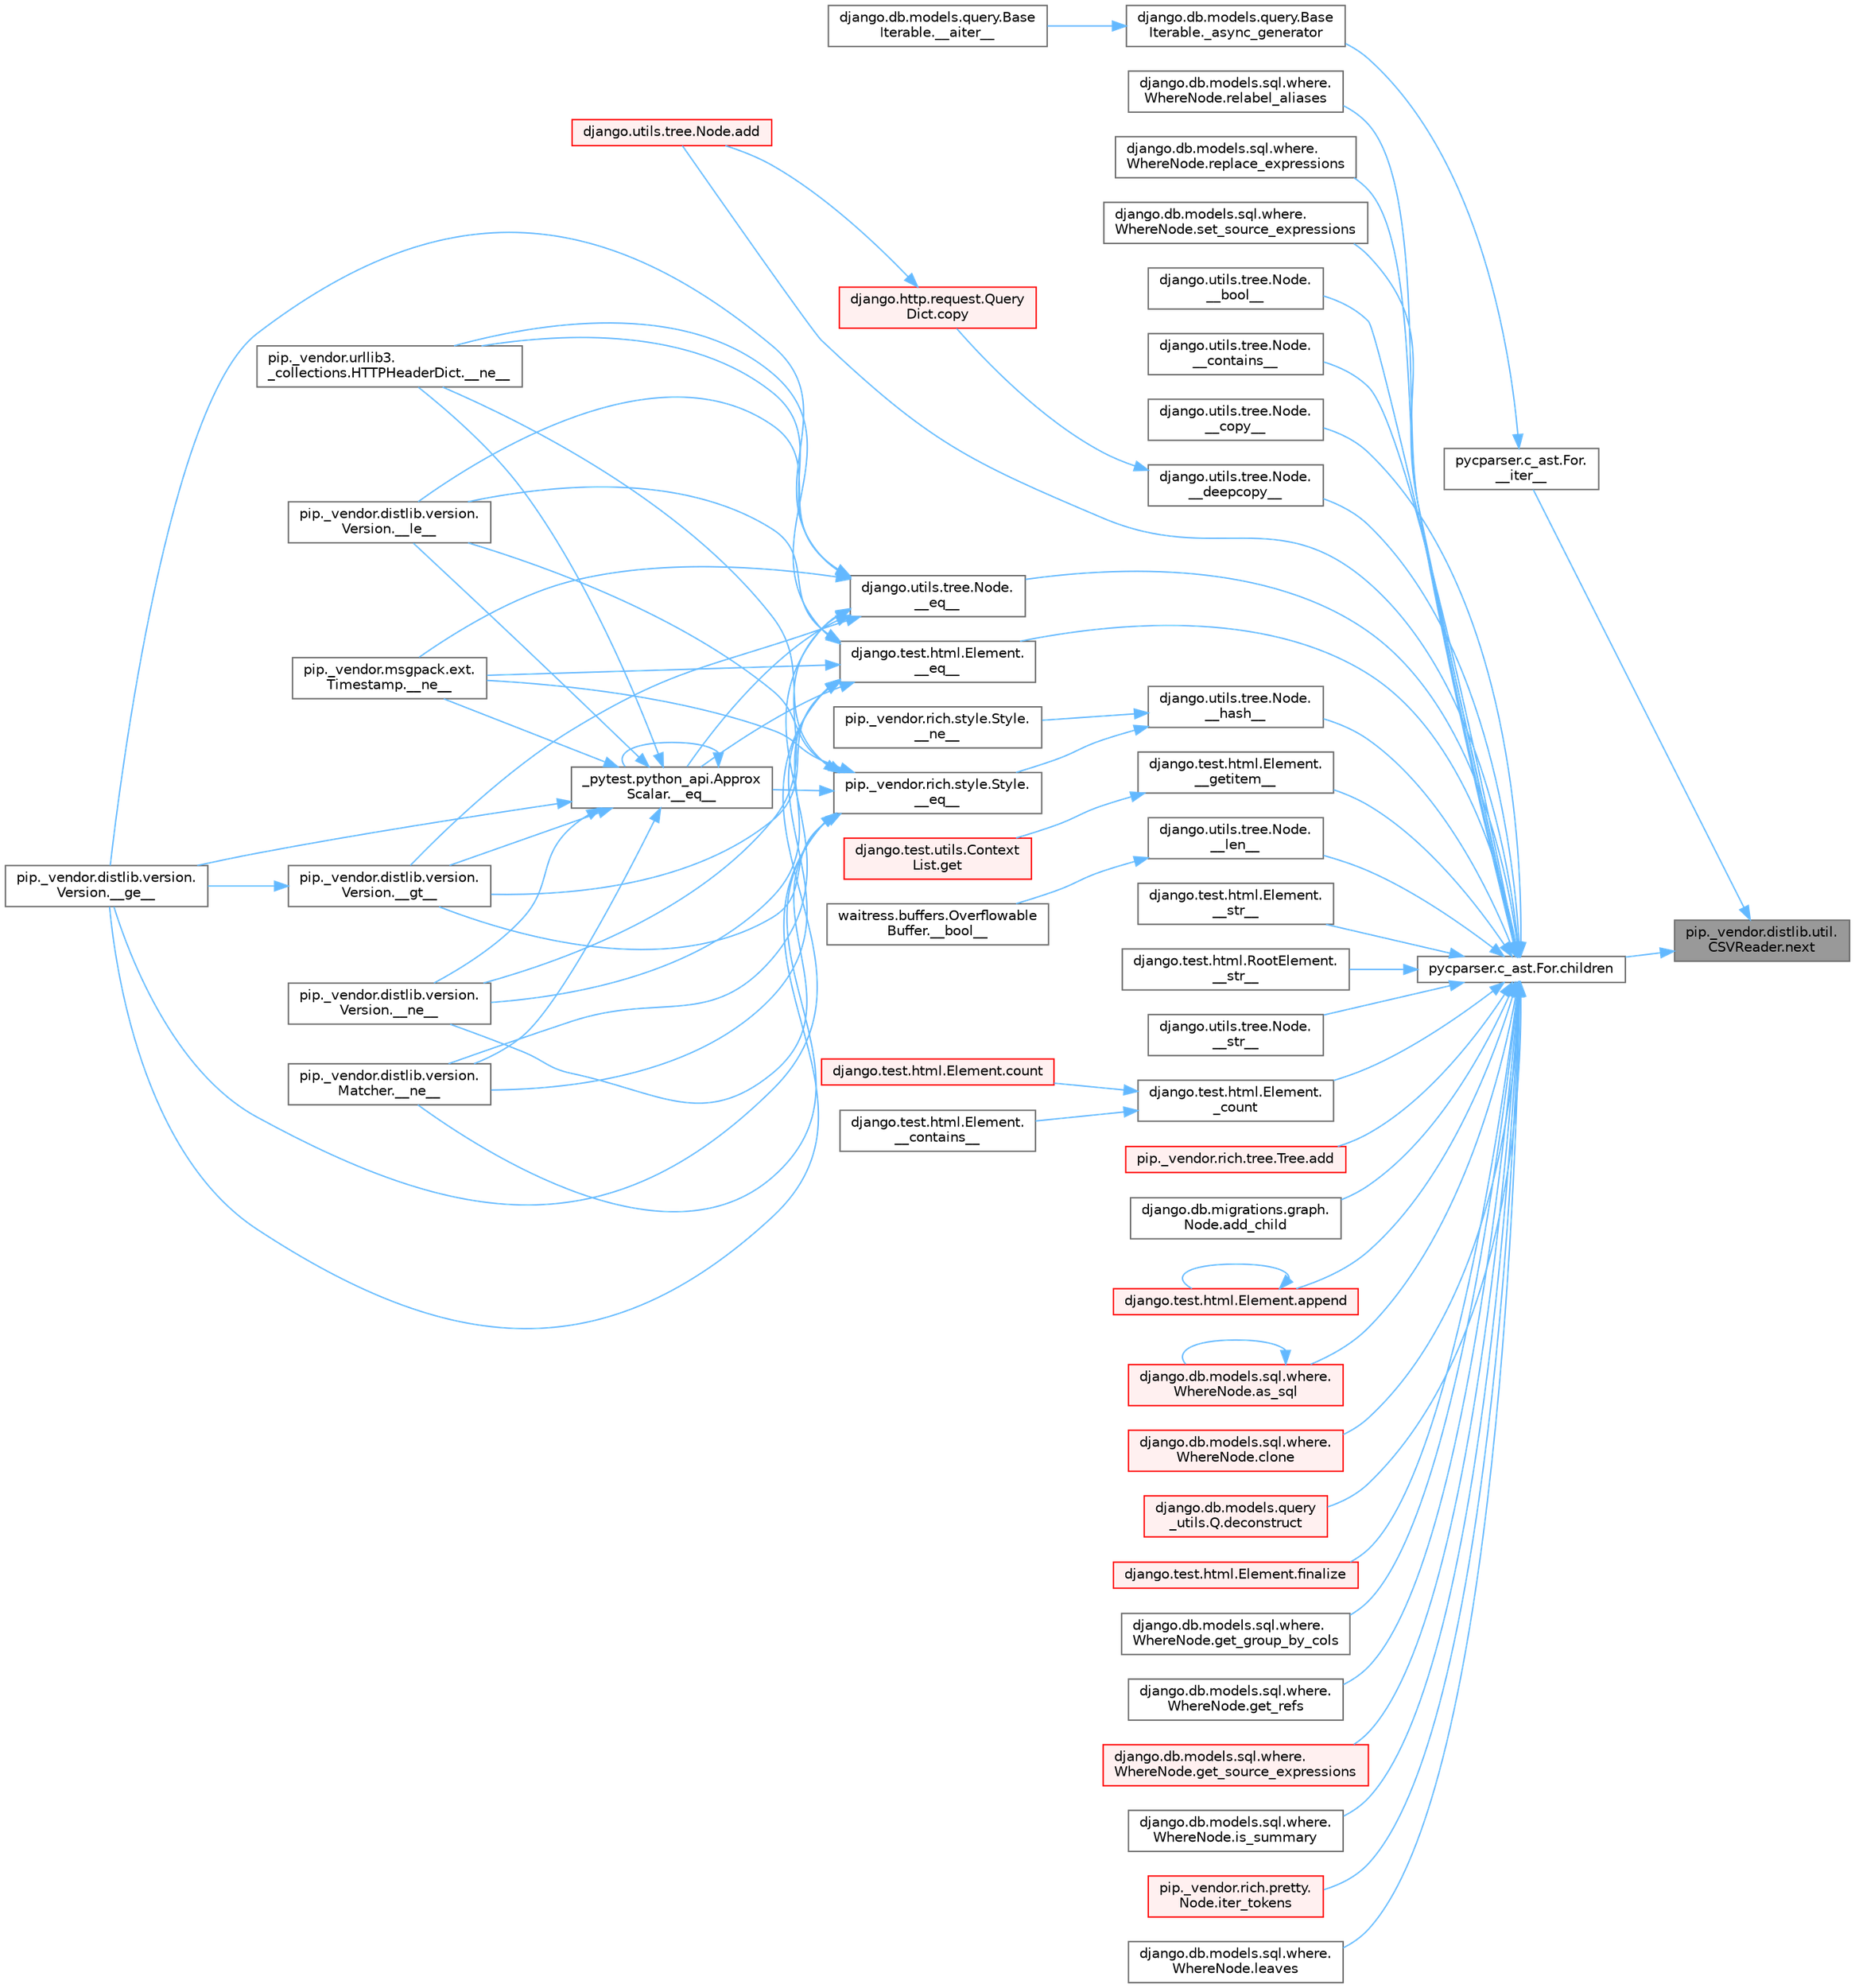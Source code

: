 digraph "pip._vendor.distlib.util.CSVReader.next"
{
 // LATEX_PDF_SIZE
  bgcolor="transparent";
  edge [fontname=Helvetica,fontsize=10,labelfontname=Helvetica,labelfontsize=10];
  node [fontname=Helvetica,fontsize=10,shape=box,height=0.2,width=0.4];
  rankdir="RL";
  Node1 [id="Node000001",label="pip._vendor.distlib.util.\lCSVReader.next",height=0.2,width=0.4,color="gray40", fillcolor="grey60", style="filled", fontcolor="black",tooltip=" "];
  Node1 -> Node2 [id="edge1_Node000001_Node000002",dir="back",color="steelblue1",style="solid",tooltip=" "];
  Node2 [id="Node000002",label="pycparser.c_ast.For.\l__iter__",height=0.2,width=0.4,color="grey40", fillcolor="white", style="filled",URL="$classpycparser_1_1c__ast_1_1_for.html#a5ec4d376b5226521b188ad1e5ef7895b",tooltip=" "];
  Node2 -> Node3 [id="edge2_Node000002_Node000003",dir="back",color="steelblue1",style="solid",tooltip=" "];
  Node3 [id="Node000003",label="django.db.models.query.Base\lIterable._async_generator",height=0.2,width=0.4,color="grey40", fillcolor="white", style="filled",URL="$classdjango_1_1db_1_1models_1_1query_1_1_base_iterable.html#a3ecc2267976bc6628d1fe84d78355144",tooltip=" "];
  Node3 -> Node4 [id="edge3_Node000003_Node000004",dir="back",color="steelblue1",style="solid",tooltip=" "];
  Node4 [id="Node000004",label="django.db.models.query.Base\lIterable.__aiter__",height=0.2,width=0.4,color="grey40", fillcolor="white", style="filled",URL="$classdjango_1_1db_1_1models_1_1query_1_1_base_iterable.html#a43cb23849277ca87b702f8431492e8d9",tooltip=" "];
  Node1 -> Node5 [id="edge4_Node000001_Node000005",dir="back",color="steelblue1",style="solid",tooltip=" "];
  Node5 [id="Node000005",label="pycparser.c_ast.For.children",height=0.2,width=0.4,color="grey40", fillcolor="white", style="filled",URL="$classpycparser_1_1c__ast_1_1_for.html#a215c790814d9a305fc5046fec153fbe2",tooltip=" "];
  Node5 -> Node6 [id="edge5_Node000005_Node000006",dir="back",color="steelblue1",style="solid",tooltip=" "];
  Node6 [id="Node000006",label="django.utils.tree.Node.\l__bool__",height=0.2,width=0.4,color="grey40", fillcolor="white", style="filled",URL="$classdjango_1_1utils_1_1tree_1_1_node.html#a70a56e9492f929d850eebc44de75e25c",tooltip=" "];
  Node5 -> Node7 [id="edge6_Node000005_Node000007",dir="back",color="steelblue1",style="solid",tooltip=" "];
  Node7 [id="Node000007",label="django.utils.tree.Node.\l__contains__",height=0.2,width=0.4,color="grey40", fillcolor="white", style="filled",URL="$classdjango_1_1utils_1_1tree_1_1_node.html#ab55c47b46f14e5fde108b1c3cf95d93a",tooltip=" "];
  Node5 -> Node8 [id="edge7_Node000005_Node000008",dir="back",color="steelblue1",style="solid",tooltip=" "];
  Node8 [id="Node000008",label="django.utils.tree.Node.\l__copy__",height=0.2,width=0.4,color="grey40", fillcolor="white", style="filled",URL="$classdjango_1_1utils_1_1tree_1_1_node.html#abae878f6b4500b8b241c23d8fac46e63",tooltip=" "];
  Node5 -> Node9 [id="edge8_Node000005_Node000009",dir="back",color="steelblue1",style="solid",tooltip=" "];
  Node9 [id="Node000009",label="django.utils.tree.Node.\l__deepcopy__",height=0.2,width=0.4,color="grey40", fillcolor="white", style="filled",URL="$classdjango_1_1utils_1_1tree_1_1_node.html#a38840c46ded3963808edbeec90765d6b",tooltip=" "];
  Node9 -> Node10 [id="edge9_Node000009_Node000010",dir="back",color="steelblue1",style="solid",tooltip=" "];
  Node10 [id="Node000010",label="django.http.request.Query\lDict.copy",height=0.2,width=0.4,color="red", fillcolor="#FFF0F0", style="filled",URL="$classdjango_1_1http_1_1request_1_1_query_dict.html#ada9e4956e62868c5587b9ffde7b358b5",tooltip=" "];
  Node10 -> Node169 [id="edge10_Node000010_Node000169",dir="back",color="steelblue1",style="solid",tooltip=" "];
  Node169 [id="Node000169",label="django.utils.tree.Node.add",height=0.2,width=0.4,color="red", fillcolor="#FFF0F0", style="filled",URL="$classdjango_1_1utils_1_1tree_1_1_node.html#a2c883d105b5c9cfd32bff72c7469f18c",tooltip=" "];
  Node5 -> Node963 [id="edge11_Node000005_Node000963",dir="back",color="steelblue1",style="solid",tooltip=" "];
  Node963 [id="Node000963",label="django.test.html.Element.\l__eq__",height=0.2,width=0.4,color="grey40", fillcolor="white", style="filled",URL="$classdjango_1_1test_1_1html_1_1_element.html#a287e83f2ae4a6f13b9e00d7b70ee5d47",tooltip=" "];
  Node963 -> Node83 [id="edge12_Node000963_Node000083",dir="back",color="steelblue1",style="solid",tooltip=" "];
  Node83 [id="Node000083",label="_pytest.python_api.Approx\lScalar.__eq__",height=0.2,width=0.4,color="grey40", fillcolor="white", style="filled",URL="$class__pytest_1_1python__api_1_1_approx_scalar.html#af4601ee4ca7409927f88c83ebfc3d923",tooltip=" "];
  Node83 -> Node83 [id="edge13_Node000083_Node000083",dir="back",color="steelblue1",style="solid",tooltip=" "];
  Node83 -> Node84 [id="edge14_Node000083_Node000084",dir="back",color="steelblue1",style="solid",tooltip=" "];
  Node84 [id="Node000084",label="pip._vendor.distlib.version.\lVersion.__ge__",height=0.2,width=0.4,color="grey40", fillcolor="white", style="filled",URL="$classpip_1_1__vendor_1_1distlib_1_1version_1_1_version.html#aa6b7b889cebc687ddb5ed9040d01b1ec",tooltip=" "];
  Node83 -> Node85 [id="edge15_Node000083_Node000085",dir="back",color="steelblue1",style="solid",tooltip=" "];
  Node85 [id="Node000085",label="pip._vendor.distlib.version.\lVersion.__gt__",height=0.2,width=0.4,color="grey40", fillcolor="white", style="filled",URL="$classpip_1_1__vendor_1_1distlib_1_1version_1_1_version.html#a51cf0c8da1bb6829173ff6861b10cb5f",tooltip=" "];
  Node85 -> Node84 [id="edge16_Node000085_Node000084",dir="back",color="steelblue1",style="solid",tooltip=" "];
  Node83 -> Node86 [id="edge17_Node000083_Node000086",dir="back",color="steelblue1",style="solid",tooltip=" "];
  Node86 [id="Node000086",label="pip._vendor.distlib.version.\lVersion.__le__",height=0.2,width=0.4,color="grey40", fillcolor="white", style="filled",URL="$classpip_1_1__vendor_1_1distlib_1_1version_1_1_version.html#ae5e2c5d9b76377e286fcf92a382cbb8b",tooltip=" "];
  Node83 -> Node87 [id="edge18_Node000083_Node000087",dir="back",color="steelblue1",style="solid",tooltip=" "];
  Node87 [id="Node000087",label="pip._vendor.distlib.version.\lMatcher.__ne__",height=0.2,width=0.4,color="grey40", fillcolor="white", style="filled",URL="$classpip_1_1__vendor_1_1distlib_1_1version_1_1_matcher.html#a24f8f8a4686bff3018fee5d22f4e02f1",tooltip=" "];
  Node83 -> Node88 [id="edge19_Node000083_Node000088",dir="back",color="steelblue1",style="solid",tooltip=" "];
  Node88 [id="Node000088",label="pip._vendor.distlib.version.\lVersion.__ne__",height=0.2,width=0.4,color="grey40", fillcolor="white", style="filled",URL="$classpip_1_1__vendor_1_1distlib_1_1version_1_1_version.html#aea3cdf6db007318ab1a2e8d144e2a4a1",tooltip=" "];
  Node83 -> Node89 [id="edge20_Node000083_Node000089",dir="back",color="steelblue1",style="solid",tooltip=" "];
  Node89 [id="Node000089",label="pip._vendor.msgpack.ext.\lTimestamp.__ne__",height=0.2,width=0.4,color="grey40", fillcolor="white", style="filled",URL="$classpip_1_1__vendor_1_1msgpack_1_1ext_1_1_timestamp.html#ac38b8cada8075f7a1133b06bc99b2317",tooltip=" "];
  Node83 -> Node90 [id="edge21_Node000083_Node000090",dir="back",color="steelblue1",style="solid",tooltip=" "];
  Node90 [id="Node000090",label="pip._vendor.urllib3.\l_collections.HTTPHeaderDict.__ne__",height=0.2,width=0.4,color="grey40", fillcolor="white", style="filled",URL="$classpip_1_1__vendor_1_1urllib3_1_1__collections_1_1_h_t_t_p_header_dict.html#aa7766a9499d33160a1258e140e35a806",tooltip=" "];
  Node963 -> Node84 [id="edge22_Node000963_Node000084",dir="back",color="steelblue1",style="solid",tooltip=" "];
  Node963 -> Node85 [id="edge23_Node000963_Node000085",dir="back",color="steelblue1",style="solid",tooltip=" "];
  Node963 -> Node86 [id="edge24_Node000963_Node000086",dir="back",color="steelblue1",style="solid",tooltip=" "];
  Node963 -> Node87 [id="edge25_Node000963_Node000087",dir="back",color="steelblue1",style="solid",tooltip=" "];
  Node963 -> Node88 [id="edge26_Node000963_Node000088",dir="back",color="steelblue1",style="solid",tooltip=" "];
  Node963 -> Node89 [id="edge27_Node000963_Node000089",dir="back",color="steelblue1",style="solid",tooltip=" "];
  Node963 -> Node90 [id="edge28_Node000963_Node000090",dir="back",color="steelblue1",style="solid",tooltip=" "];
  Node5 -> Node1192 [id="edge29_Node000005_Node001192",dir="back",color="steelblue1",style="solid",tooltip=" "];
  Node1192 [id="Node001192",label="django.utils.tree.Node.\l__eq__",height=0.2,width=0.4,color="grey40", fillcolor="white", style="filled",URL="$classdjango_1_1utils_1_1tree_1_1_node.html#a0004316d098c61c046aef21dece2cce8",tooltip=" "];
  Node1192 -> Node83 [id="edge30_Node001192_Node000083",dir="back",color="steelblue1",style="solid",tooltip=" "];
  Node1192 -> Node84 [id="edge31_Node001192_Node000084",dir="back",color="steelblue1",style="solid",tooltip=" "];
  Node1192 -> Node85 [id="edge32_Node001192_Node000085",dir="back",color="steelblue1",style="solid",tooltip=" "];
  Node1192 -> Node86 [id="edge33_Node001192_Node000086",dir="back",color="steelblue1",style="solid",tooltip=" "];
  Node1192 -> Node87 [id="edge34_Node001192_Node000087",dir="back",color="steelblue1",style="solid",tooltip=" "];
  Node1192 -> Node88 [id="edge35_Node001192_Node000088",dir="back",color="steelblue1",style="solid",tooltip=" "];
  Node1192 -> Node89 [id="edge36_Node001192_Node000089",dir="back",color="steelblue1",style="solid",tooltip=" "];
  Node1192 -> Node90 [id="edge37_Node001192_Node000090",dir="back",color="steelblue1",style="solid",tooltip=" "];
  Node5 -> Node1193 [id="edge38_Node000005_Node001193",dir="back",color="steelblue1",style="solid",tooltip=" "];
  Node1193 [id="Node001193",label="django.test.html.Element.\l__getitem__",height=0.2,width=0.4,color="grey40", fillcolor="white", style="filled",URL="$classdjango_1_1test_1_1html_1_1_element.html#a50df5974a8fa0b0bdc93fdbeb2db7a49",tooltip=" "];
  Node1193 -> Node22 [id="edge39_Node001193_Node000022",dir="back",color="steelblue1",style="solid",tooltip=" "];
  Node22 [id="Node000022",label="django.test.utils.Context\lList.get",height=0.2,width=0.4,color="red", fillcolor="#FFF0F0", style="filled",URL="$classdjango_1_1test_1_1utils_1_1_context_list.html#a1797663a8ac92f44dcb9ad281a896842",tooltip=" "];
  Node5 -> Node1194 [id="edge40_Node000005_Node001194",dir="back",color="steelblue1",style="solid",tooltip=" "];
  Node1194 [id="Node001194",label="django.utils.tree.Node.\l__hash__",height=0.2,width=0.4,color="grey40", fillcolor="white", style="filled",URL="$classdjango_1_1utils_1_1tree_1_1_node.html#ad90478bdeb4e4284385a20cb629f5b9c",tooltip=" "];
  Node1194 -> Node93 [id="edge41_Node001194_Node000093",dir="back",color="steelblue1",style="solid",tooltip=" "];
  Node93 [id="Node000093",label="pip._vendor.rich.style.Style.\l__eq__",height=0.2,width=0.4,color="grey40", fillcolor="white", style="filled",URL="$classpip_1_1__vendor_1_1rich_1_1style_1_1_style.html#aa1040cd22d3171dc8ac3f0ce31653284",tooltip=" "];
  Node93 -> Node83 [id="edge42_Node000093_Node000083",dir="back",color="steelblue1",style="solid",tooltip=" "];
  Node93 -> Node84 [id="edge43_Node000093_Node000084",dir="back",color="steelblue1",style="solid",tooltip=" "];
  Node93 -> Node85 [id="edge44_Node000093_Node000085",dir="back",color="steelblue1",style="solid",tooltip=" "];
  Node93 -> Node86 [id="edge45_Node000093_Node000086",dir="back",color="steelblue1",style="solid",tooltip=" "];
  Node93 -> Node87 [id="edge46_Node000093_Node000087",dir="back",color="steelblue1",style="solid",tooltip=" "];
  Node93 -> Node88 [id="edge47_Node000093_Node000088",dir="back",color="steelblue1",style="solid",tooltip=" "];
  Node93 -> Node89 [id="edge48_Node000093_Node000089",dir="back",color="steelblue1",style="solid",tooltip=" "];
  Node93 -> Node90 [id="edge49_Node000093_Node000090",dir="back",color="steelblue1",style="solid",tooltip=" "];
  Node1194 -> Node94 [id="edge50_Node001194_Node000094",dir="back",color="steelblue1",style="solid",tooltip=" "];
  Node94 [id="Node000094",label="pip._vendor.rich.style.Style.\l__ne__",height=0.2,width=0.4,color="grey40", fillcolor="white", style="filled",URL="$classpip_1_1__vendor_1_1rich_1_1style_1_1_style.html#a97595d869459e2d619505c87c0b9fe81",tooltip=" "];
  Node5 -> Node1195 [id="edge51_Node000005_Node001195",dir="back",color="steelblue1",style="solid",tooltip=" "];
  Node1195 [id="Node001195",label="django.utils.tree.Node.\l__len__",height=0.2,width=0.4,color="grey40", fillcolor="white", style="filled",URL="$classdjango_1_1utils_1_1tree_1_1_node.html#adfb069350f968cc822337df8dd3972cd",tooltip=" "];
  Node1195 -> Node121 [id="edge52_Node001195_Node000121",dir="back",color="steelblue1",style="solid",tooltip=" "];
  Node121 [id="Node000121",label="waitress.buffers.Overflowable\lBuffer.__bool__",height=0.2,width=0.4,color="grey40", fillcolor="white", style="filled",URL="$classwaitress_1_1buffers_1_1_overflowable_buffer.html#afb6d9eccdeea0e50b91f9281878e017a",tooltip=" "];
  Node5 -> Node1019 [id="edge53_Node000005_Node001019",dir="back",color="steelblue1",style="solid",tooltip=" "];
  Node1019 [id="Node001019",label="django.test.html.Element.\l__str__",height=0.2,width=0.4,color="grey40", fillcolor="white", style="filled",URL="$classdjango_1_1test_1_1html_1_1_element.html#a64d65b77132b5ae721ff0862e0440d38",tooltip=" "];
  Node5 -> Node1196 [id="edge54_Node000005_Node001196",dir="back",color="steelblue1",style="solid",tooltip=" "];
  Node1196 [id="Node001196",label="django.test.html.RootElement.\l__str__",height=0.2,width=0.4,color="grey40", fillcolor="white", style="filled",URL="$classdjango_1_1test_1_1html_1_1_root_element.html#a0a23f27acaaafe4eec2628245fbfd399",tooltip=" "];
  Node5 -> Node1197 [id="edge55_Node000005_Node001197",dir="back",color="steelblue1",style="solid",tooltip=" "];
  Node1197 [id="Node001197",label="django.utils.tree.Node.\l__str__",height=0.2,width=0.4,color="grey40", fillcolor="white", style="filled",URL="$classdjango_1_1utils_1_1tree_1_1_node.html#af5edff9bf0b3238652c57425e2eda469",tooltip=" "];
  Node5 -> Node1198 [id="edge56_Node000005_Node001198",dir="back",color="steelblue1",style="solid",tooltip=" "];
  Node1198 [id="Node001198",label="django.test.html.Element.\l_count",height=0.2,width=0.4,color="grey40", fillcolor="white", style="filled",URL="$classdjango_1_1test_1_1html_1_1_element.html#a41931b250e40c64a492d92a08ecda738",tooltip=" "];
  Node1198 -> Node1199 [id="edge57_Node001198_Node001199",dir="back",color="steelblue1",style="solid",tooltip=" "];
  Node1199 [id="Node001199",label="django.test.html.Element.\l__contains__",height=0.2,width=0.4,color="grey40", fillcolor="white", style="filled",URL="$classdjango_1_1test_1_1html_1_1_element.html#a227aa6f6e0a822f619c2187f566e9e01",tooltip=" "];
  Node1198 -> Node1200 [id="edge58_Node001198_Node001200",dir="back",color="steelblue1",style="solid",tooltip=" "];
  Node1200 [id="Node001200",label="django.test.html.Element.count",height=0.2,width=0.4,color="red", fillcolor="#FFF0F0", style="filled",URL="$classdjango_1_1test_1_1html_1_1_element.html#a4ec3c5c3429fb44a2715de6f0fab7864",tooltip=" "];
  Node5 -> Node169 [id="edge59_Node000005_Node000169",dir="back",color="steelblue1",style="solid",tooltip=" "];
  Node5 -> Node1214 [id="edge60_Node000005_Node001214",dir="back",color="steelblue1",style="solid",tooltip=" "];
  Node1214 [id="Node001214",label="pip._vendor.rich.tree.Tree.add",height=0.2,width=0.4,color="red", fillcolor="#FFF0F0", style="filled",URL="$classpip_1_1__vendor_1_1rich_1_1tree_1_1_tree.html#a0ce550864757b1ee2756237b6e754aae",tooltip=" "];
  Node5 -> Node1215 [id="edge61_Node000005_Node001215",dir="back",color="steelblue1",style="solid",tooltip=" "];
  Node1215 [id="Node001215",label="django.db.migrations.graph.\lNode.add_child",height=0.2,width=0.4,color="grey40", fillcolor="white", style="filled",URL="$classdjango_1_1db_1_1migrations_1_1graph_1_1_node.html#ab19fb2c4c58dbfa6d5223c59d5cad529",tooltip=" "];
  Node5 -> Node1216 [id="edge62_Node000005_Node001216",dir="back",color="steelblue1",style="solid",tooltip=" "];
  Node1216 [id="Node001216",label="django.test.html.Element.append",height=0.2,width=0.4,color="red", fillcolor="#FFF0F0", style="filled",URL="$classdjango_1_1test_1_1html_1_1_element.html#a777b8a687c36ca1eae49eabec1963e0c",tooltip=" "];
  Node1216 -> Node1216 [id="edge63_Node001216_Node001216",dir="back",color="steelblue1",style="solid",tooltip=" "];
  Node5 -> Node1217 [id="edge64_Node000005_Node001217",dir="back",color="steelblue1",style="solid",tooltip=" "];
  Node1217 [id="Node001217",label="django.db.models.sql.where.\lWhereNode.as_sql",height=0.2,width=0.4,color="red", fillcolor="#FFF0F0", style="filled",URL="$classdjango_1_1db_1_1models_1_1sql_1_1where_1_1_where_node.html#aea3cf4a913c71f0c181e6e81b819b590",tooltip=" "];
  Node1217 -> Node1217 [id="edge65_Node001217_Node001217",dir="back",color="steelblue1",style="solid",tooltip=" "];
  Node5 -> Node302 [id="edge66_Node000005_Node000302",dir="back",color="steelblue1",style="solid",tooltip=" "];
  Node302 [id="Node000302",label="django.db.models.sql.where.\lWhereNode.clone",height=0.2,width=0.4,color="red", fillcolor="#FFF0F0", style="filled",URL="$classdjango_1_1db_1_1models_1_1sql_1_1where_1_1_where_node.html#a0faff63950b774ce4ad391ea1f6b6d2c",tooltip=" "];
  Node5 -> Node1218 [id="edge67_Node000005_Node001218",dir="back",color="steelblue1",style="solid",tooltip=" "];
  Node1218 [id="Node001218",label="django.db.models.query\l_utils.Q.deconstruct",height=0.2,width=0.4,color="red", fillcolor="#FFF0F0", style="filled",URL="$classdjango_1_1db_1_1models_1_1query__utils_1_1_q.html#ac606e6b94b4af8af0edbd144709ff4d9",tooltip=" "];
  Node5 -> Node1219 [id="edge68_Node000005_Node001219",dir="back",color="steelblue1",style="solid",tooltip=" "];
  Node1219 [id="Node001219",label="django.test.html.Element.finalize",height=0.2,width=0.4,color="red", fillcolor="#FFF0F0", style="filled",URL="$classdjango_1_1test_1_1html_1_1_element.html#a43e85666da059388c8c88f8c4728d412",tooltip=" "];
  Node5 -> Node1222 [id="edge69_Node000005_Node001222",dir="back",color="steelblue1",style="solid",tooltip=" "];
  Node1222 [id="Node001222",label="django.db.models.sql.where.\lWhereNode.get_group_by_cols",height=0.2,width=0.4,color="grey40", fillcolor="white", style="filled",URL="$classdjango_1_1db_1_1models_1_1sql_1_1where_1_1_where_node.html#a8a251bb874845d5d826007c1bd01becd",tooltip=" "];
  Node5 -> Node1223 [id="edge70_Node000005_Node001223",dir="back",color="steelblue1",style="solid",tooltip=" "];
  Node1223 [id="Node001223",label="django.db.models.sql.where.\lWhereNode.get_refs",height=0.2,width=0.4,color="grey40", fillcolor="white", style="filled",URL="$classdjango_1_1db_1_1models_1_1sql_1_1where_1_1_where_node.html#a0fca493aedbb4f97cc371002f61705f8",tooltip=" "];
  Node5 -> Node1224 [id="edge71_Node000005_Node001224",dir="back",color="steelblue1",style="solid",tooltip=" "];
  Node1224 [id="Node001224",label="django.db.models.sql.where.\lWhereNode.get_source_expressions",height=0.2,width=0.4,color="red", fillcolor="#FFF0F0", style="filled",URL="$classdjango_1_1db_1_1models_1_1sql_1_1where_1_1_where_node.html#ae3155308ff1faf4914e3e7f0134f49d7",tooltip=" "];
  Node5 -> Node1560 [id="edge72_Node000005_Node001560",dir="back",color="steelblue1",style="solid",tooltip=" "];
  Node1560 [id="Node001560",label="django.db.models.sql.where.\lWhereNode.is_summary",height=0.2,width=0.4,color="grey40", fillcolor="white", style="filled",URL="$classdjango_1_1db_1_1models_1_1sql_1_1where_1_1_where_node.html#a5ccaa2ffb892fb471dcc890c220f2870",tooltip=" "];
  Node5 -> Node1561 [id="edge73_Node000005_Node001561",dir="back",color="steelblue1",style="solid",tooltip=" "];
  Node1561 [id="Node001561",label="pip._vendor.rich.pretty.\lNode.iter_tokens",height=0.2,width=0.4,color="red", fillcolor="#FFF0F0", style="filled",URL="$classpip_1_1__vendor_1_1rich_1_1pretty_1_1_node.html#a0aa14e355c4ac08308ae1a96f9d3ebc2",tooltip=" "];
  Node5 -> Node1564 [id="edge74_Node000005_Node001564",dir="back",color="steelblue1",style="solid",tooltip=" "];
  Node1564 [id="Node001564",label="django.db.models.sql.where.\lWhereNode.leaves",height=0.2,width=0.4,color="grey40", fillcolor="white", style="filled",URL="$classdjango_1_1db_1_1models_1_1sql_1_1where_1_1_where_node.html#a517032e8f6a9c2ab5667dfa7af5e7c78",tooltip=" "];
  Node5 -> Node1565 [id="edge75_Node000005_Node001565",dir="back",color="steelblue1",style="solid",tooltip=" "];
  Node1565 [id="Node001565",label="django.db.models.sql.where.\lWhereNode.relabel_aliases",height=0.2,width=0.4,color="grey40", fillcolor="white", style="filled",URL="$classdjango_1_1db_1_1models_1_1sql_1_1where_1_1_where_node.html#aa711da79e8d50721aac88462d8fd7aa3",tooltip=" "];
  Node5 -> Node341 [id="edge76_Node000005_Node000341",dir="back",color="steelblue1",style="solid",tooltip=" "];
  Node341 [id="Node000341",label="django.db.models.sql.where.\lWhereNode.replace_expressions",height=0.2,width=0.4,color="grey40", fillcolor="white", style="filled",URL="$classdjango_1_1db_1_1models_1_1sql_1_1where_1_1_where_node.html#a1cc3580a7f4a51605b52ae4a9653b3ac",tooltip=" "];
  Node5 -> Node1566 [id="edge77_Node000005_Node001566",dir="back",color="steelblue1",style="solid",tooltip=" "];
  Node1566 [id="Node001566",label="django.db.models.sql.where.\lWhereNode.set_source_expressions",height=0.2,width=0.4,color="grey40", fillcolor="white", style="filled",URL="$classdjango_1_1db_1_1models_1_1sql_1_1where_1_1_where_node.html#a23354972ea3d95bd6c33df045d213ed6",tooltip=" "];
}
